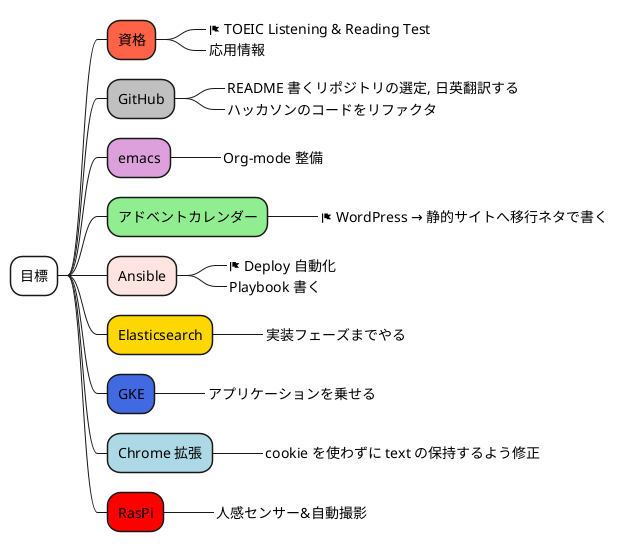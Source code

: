 @startmindmap
*[#white] 目標
**[#tomato] 資格
***_ <&flag> TOEIC Listening & Reading Test
***_ 応用情報
**[#silver] GitHub
***_ README 書くリポジトリの選定, 日英翻訳する
***_ ハッカソンのコードをリファクタ
**[#plum] emacs
***_ Org-mode 整備
**[#lightgreen] アドベントカレンダー
***_ <&flag> WordPress → 静的サイトへ移行ネタで書く
**[#mistyrose] Ansible
***_ <&flag> Deploy 自動化
***_ Playbook 書く
**[#gold] Elasticsearch
***_ 実装フェーズまでやる
**[#royalblue] GKE
***_ アプリケーションを乗せる
**[#lightblue] Chrome 拡張
***_ cookie を使わずに text の保持するよう修正
**[#red] RasPi
***_ 人感センサー&自動撮影
@endmindmap
